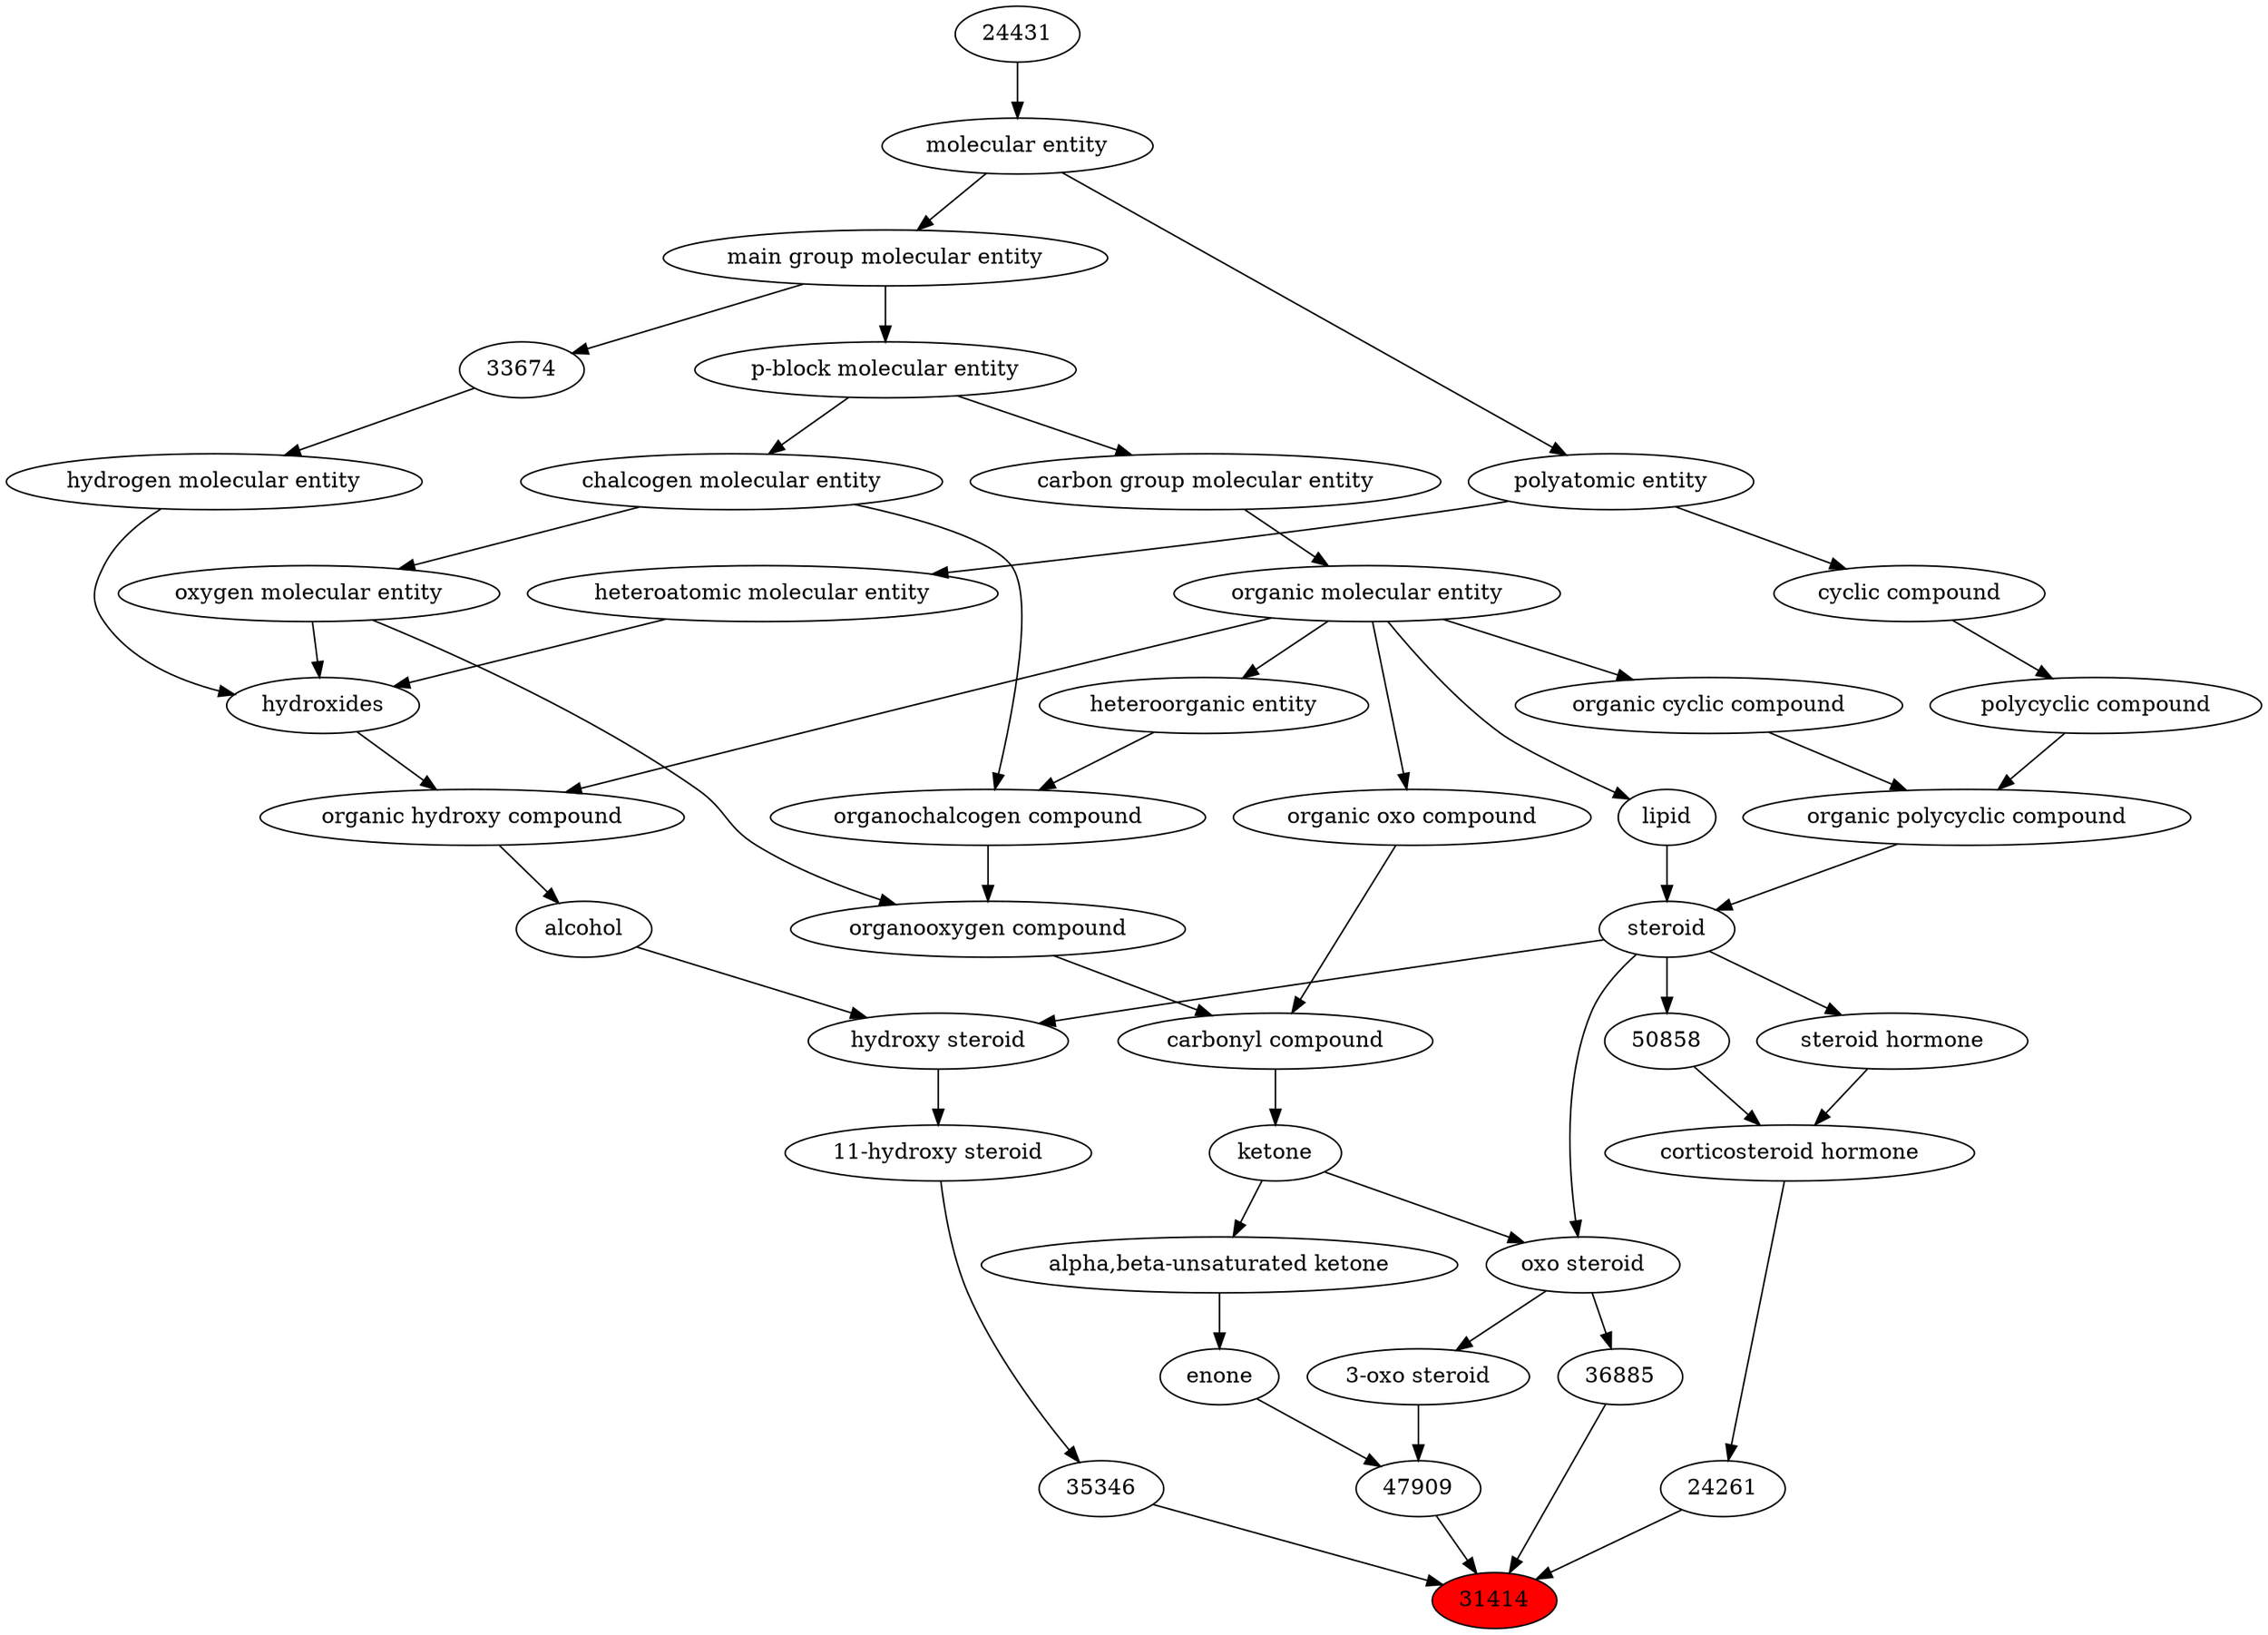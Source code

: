 digraph tree{ 
31414 [label="31414" fillcolor=red style=filled]
35346 -> 31414
36885 -> 31414
47909 -> 31414
24261 -> 31414
35346 [label="35346"]
36841 -> 35346
36885 [label="36885"]
35789 -> 36885
47909 [label="47909"]
51689 -> 47909
47788 -> 47909
24261 [label="24261"]
36699 -> 24261
36841 [label="11-hydroxy steroid"]
35350 -> 36841
35789 [label="oxo steroid"]
17087 -> 35789
35341 -> 35789
51689 [label="enone"]
51721 -> 51689
47788 [label="3-oxo steroid"]
35789 -> 47788
36699 [label="corticosteroid hormone"]
26764 -> 36699
50858 -> 36699
35350 [label="hydroxy steroid"]
30879 -> 35350
35341 -> 35350
17087 [label="ketone"]
36586 -> 17087
35341 [label="steroid"]
51958 -> 35341
18059 -> 35341
51721 [label="alpha,beta-unsaturated ketone"]
17087 -> 51721
26764 [label="steroid hormone"]
35341 -> 26764
50858 [label="50858"]
35341 -> 50858
30879 [label="alcohol"]
33822 -> 30879
36586 [label="carbonyl compound"]
36587 -> 36586
36963 -> 36586
51958 [label="organic polycyclic compound"]
33832 -> 51958
33635 -> 51958
18059 [label="lipid"]
50860 -> 18059
33822 [label="organic hydroxy compound"]
24651 -> 33822
50860 -> 33822
36587 [label="organic oxo compound"]
50860 -> 36587
36963 [label="organooxygen compound"]
36962 -> 36963
25806 -> 36963
33832 [label="organic cyclic compound"]
50860 -> 33832
33635 [label="polycyclic compound"]
33595 -> 33635
50860 [label="organic molecular entity"]
33582 -> 50860
24651 [label="hydroxides"]
25806 -> 24651
33608 -> 24651
37577 -> 24651
36962 [label="organochalcogen compound"]
33285 -> 36962
33304 -> 36962
25806 [label="oxygen molecular entity"]
33304 -> 25806
33595 [label="cyclic compound"]
36357 -> 33595
33582 [label="carbon group molecular entity"]
33675 -> 33582
33608 [label="hydrogen molecular entity"]
33674 -> 33608
37577 [label="heteroatomic molecular entity"]
36357 -> 37577
33285 [label="heteroorganic entity"]
50860 -> 33285
33304 [label="chalcogen molecular entity"]
33675 -> 33304
36357 [label="polyatomic entity"]
23367 -> 36357
33675 [label="p-block molecular entity"]
33579 -> 33675
33674 [label="33674"]
33579 -> 33674
23367 [label="molecular entity"]
24431 -> 23367
33579 [label="main group molecular entity"]
23367 -> 33579
24431 [label="24431"]
}